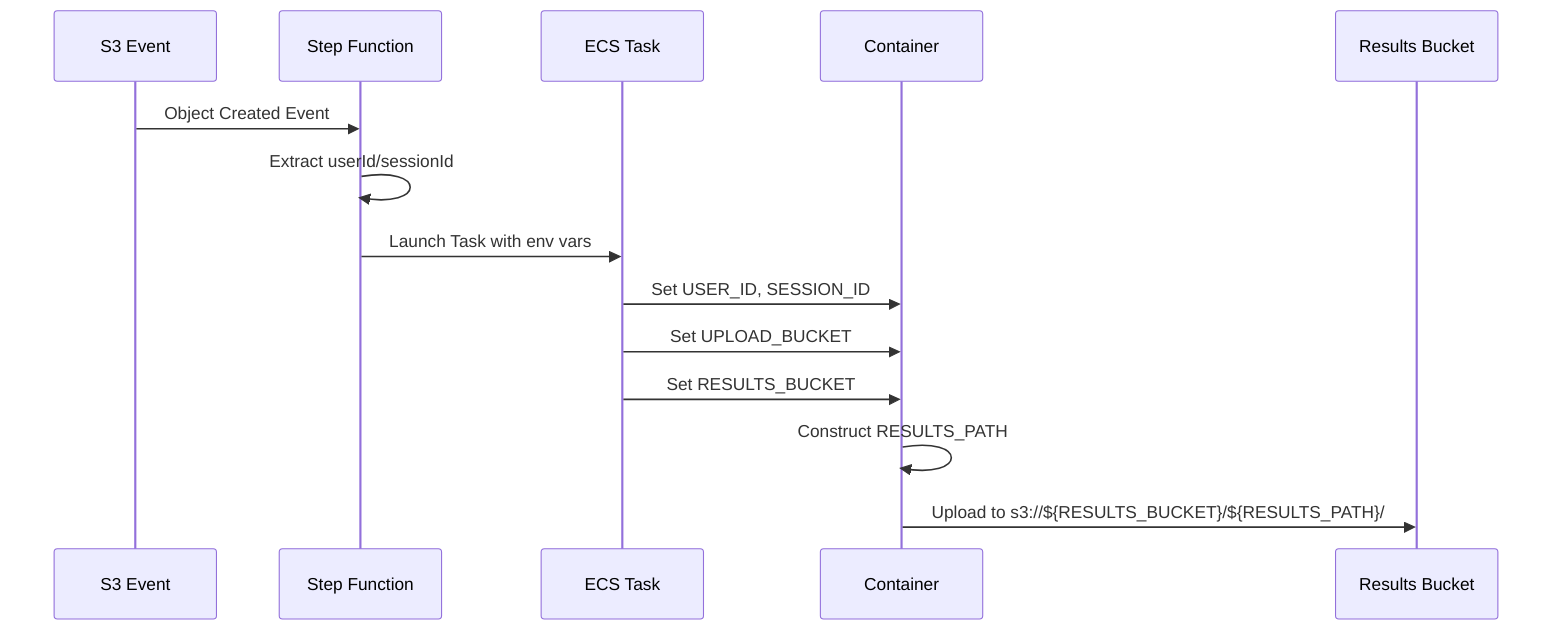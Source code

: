 %%{init: {'theme': 'default'}}%%
sequenceDiagram
    participant S3 as S3 Event
    participant SF as Step Function
    participant ECS as ECS Task
    participant Container
    participant S3Results as Results Bucket
    
    S3->>SF: Object Created Event
    SF->>SF: Extract userId/sessionId
    SF->>ECS: Launch Task with env vars
    ECS->>Container: Set USER_ID, SESSION_ID
    ECS->>Container: Set UPLOAD_BUCKET
    ECS->>Container: Set RESULTS_BUCKET
    Container->>Container: Construct RESULTS_PATH
    Container->>S3Results: Upload to s3://${RESULTS_BUCKET}/${RESULTS_PATH}/